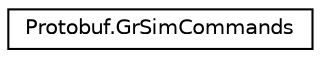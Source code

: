 digraph "Graphical Class Hierarchy"
{
 // INTERACTIVE_SVG=YES
  edge [fontname="Helvetica",fontsize="10",labelfontname="Helvetica",labelfontsize="10"];
  node [fontname="Helvetica",fontsize="10",shape=record];
  rankdir="LR";
  Node1 [label="Protobuf.GrSimCommands",height=0.2,width=0.4,color="black", fillcolor="white", style="filled",URL="$db/d00/class_protobuf_1_1_gr_sim_commands.html"];
}
